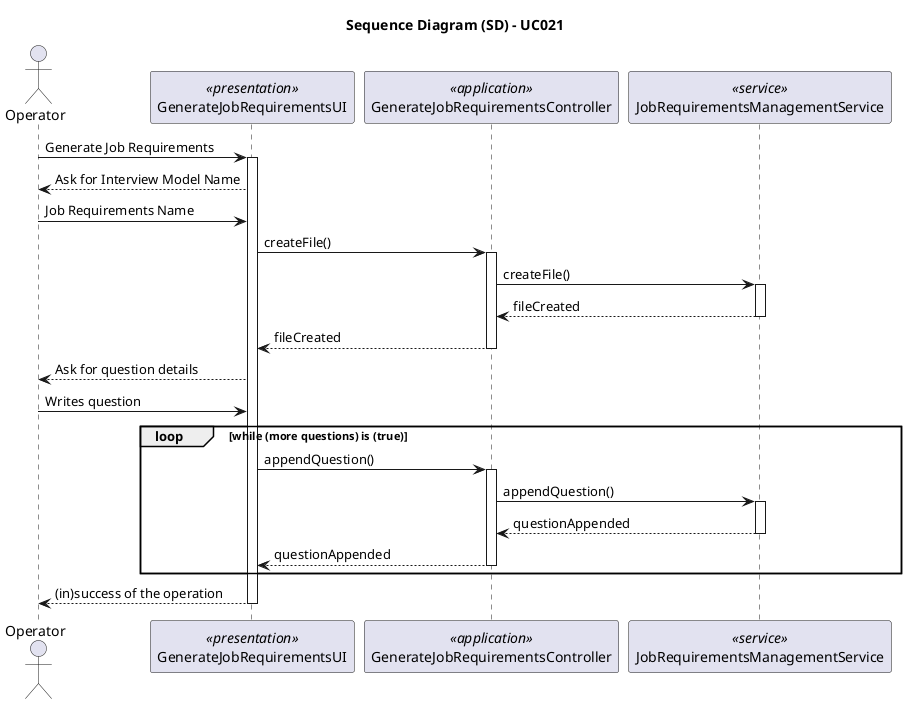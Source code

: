 @startuml
skinparam packageStyle rectangle
skinparam shadowing false
skinparam linetype polyline

skinparam classAttributeIconSize 0

title Sequence Diagram (SD) - UC021

actor Operator as Actor
participant GenerateJobRequirementsUI as UI <<presentation>>
participant GenerateJobRequirementsController as Controller <<application>>
participant JobRequirementsManagementService as Service <<service>>

Actor -> UI: Generate Job Requirements
activate UI

    UI --> Actor: Ask for Interview Model Name

    Actor -> UI: Job Requirements Name

    UI -> Controller: createFile()
    activate Controller

        Controller -> Service: createFile()
        activate Service

            Service --> Controller: fileCreated
        deactivate Service

        Controller --> UI: fileCreated
    deactivate Controller

    UI --> Actor: Ask for question details

    Actor -> UI: Writes question

    loop while (more questions) is (true)
        UI -> Controller: appendQuestion()
        activate Controller

            Controller -> Service: appendQuestion()
            activate Service

                Service --> Controller: questionAppended
            deactivate Service

            Controller --> UI: questionAppended
        deactivate Controller
    end

    UI --> Actor: (in)success of the operation

deactivate UI
@enduml
